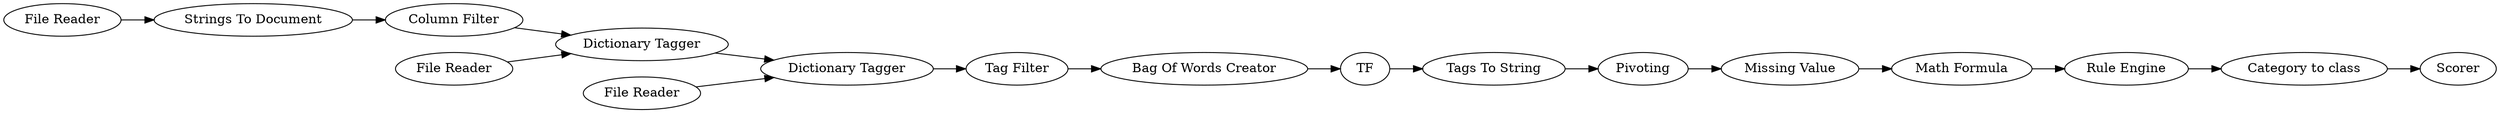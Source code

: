 digraph {
	308 -> 309
	313 -> 308
	309 -> 275
	297 -> 302
	315 -> 316
	304 -> 305
	6 -> 315
	303 -> 297
	275 -> 310
	302 -> 313
	292 -> 316
	7 -> 6
	289 -> 7
	291 -> 315
	316 -> 304
	305 -> 303
	313 [label="Missing Value"]
	292 [label="File Reader"]
	289 [label="File Reader"]
	275 [label="Category to class"]
	7 [label="Strings To Document"]
	315 [label="Dictionary Tagger"]
	310 [label=Scorer]
	316 [label="Dictionary Tagger"]
	308 [label="Math Formula"]
	302 [label=Pivoting]
	291 [label="File Reader"]
	303 [label=TF]
	304 [label="Tag Filter"]
	6 [label="Column Filter"]
	305 [label="Bag Of Words Creator"]
	309 [label="Rule Engine"]
	297 [label="Tags To String"]
	rankdir=LR
}
